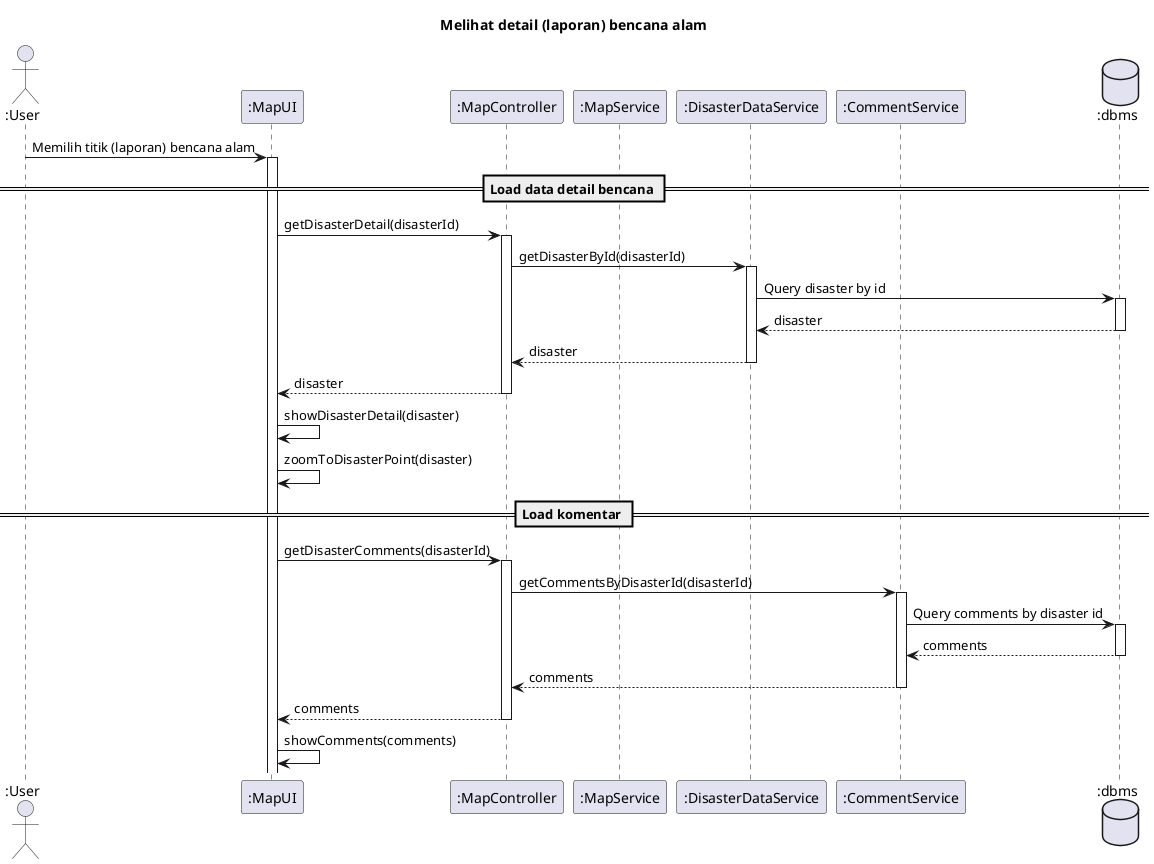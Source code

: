 @startuml SD-MAP-007 - Melihat detail (laporan) bencana alam

title Melihat detail (laporan) bencana alam

actor ":User" as user
participant ":MapUI" as view
participant ":MapController" as controller
participant ":MapService" as mapService
participant ":DisasterDataService" as disasterDataService
participant ":CommentService" as commentService
database ":dbms" as db

user -> view ++: Memilih titik (laporan) bencana alam 

== Load data detail bencana ==
view -> controller ++: getDisasterDetail(disasterId)
  controller -> disasterDataService ++: getDisasterById(disasterId)
      disasterDataService -> db ++: Query disaster by id
        return disaster
    return disaster
  return disaster

view -> view: showDisasterDetail(disaster)
view -> view: zoomToDisasterPoint(disaster)

== Load komentar ==
view -> controller ++: getDisasterComments(disasterId)
  controller -> commentService ++: getCommentsByDisasterId(disasterId)
    commentService -> db ++: Query comments by disaster id
      return comments
    return comments
  return comments

view -> view: showComments(comments)
 